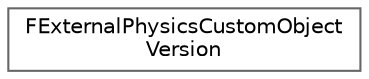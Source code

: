 digraph "Graphical Class Hierarchy"
{
 // INTERACTIVE_SVG=YES
 // LATEX_PDF_SIZE
  bgcolor="transparent";
  edge [fontname=Helvetica,fontsize=10,labelfontname=Helvetica,labelfontsize=10];
  node [fontname=Helvetica,fontsize=10,shape=box,height=0.2,width=0.4];
  rankdir="LR";
  Node0 [id="Node000000",label="FExternalPhysicsCustomObject\lVersion",height=0.2,width=0.4,color="grey40", fillcolor="white", style="filled",URL="$db/db3/structFExternalPhysicsCustomObjectVersion.html",tooltip=" "];
}
